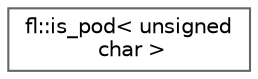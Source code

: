 digraph "Graphical Class Hierarchy"
{
 // LATEX_PDF_SIZE
  bgcolor="transparent";
  edge [fontname=Helvetica,fontsize=10,labelfontname=Helvetica,labelfontsize=10];
  node [fontname=Helvetica,fontsize=10,shape=box,height=0.2,width=0.4];
  rankdir="LR";
  Node0 [id="Node000000",label="fl::is_pod\< unsigned\l char \>",height=0.2,width=0.4,color="grey40", fillcolor="white", style="filled",URL="$d7/d90/structfl_1_1is__pod_3_01unsigned_01char_01_4.html",tooltip=" "];
}
